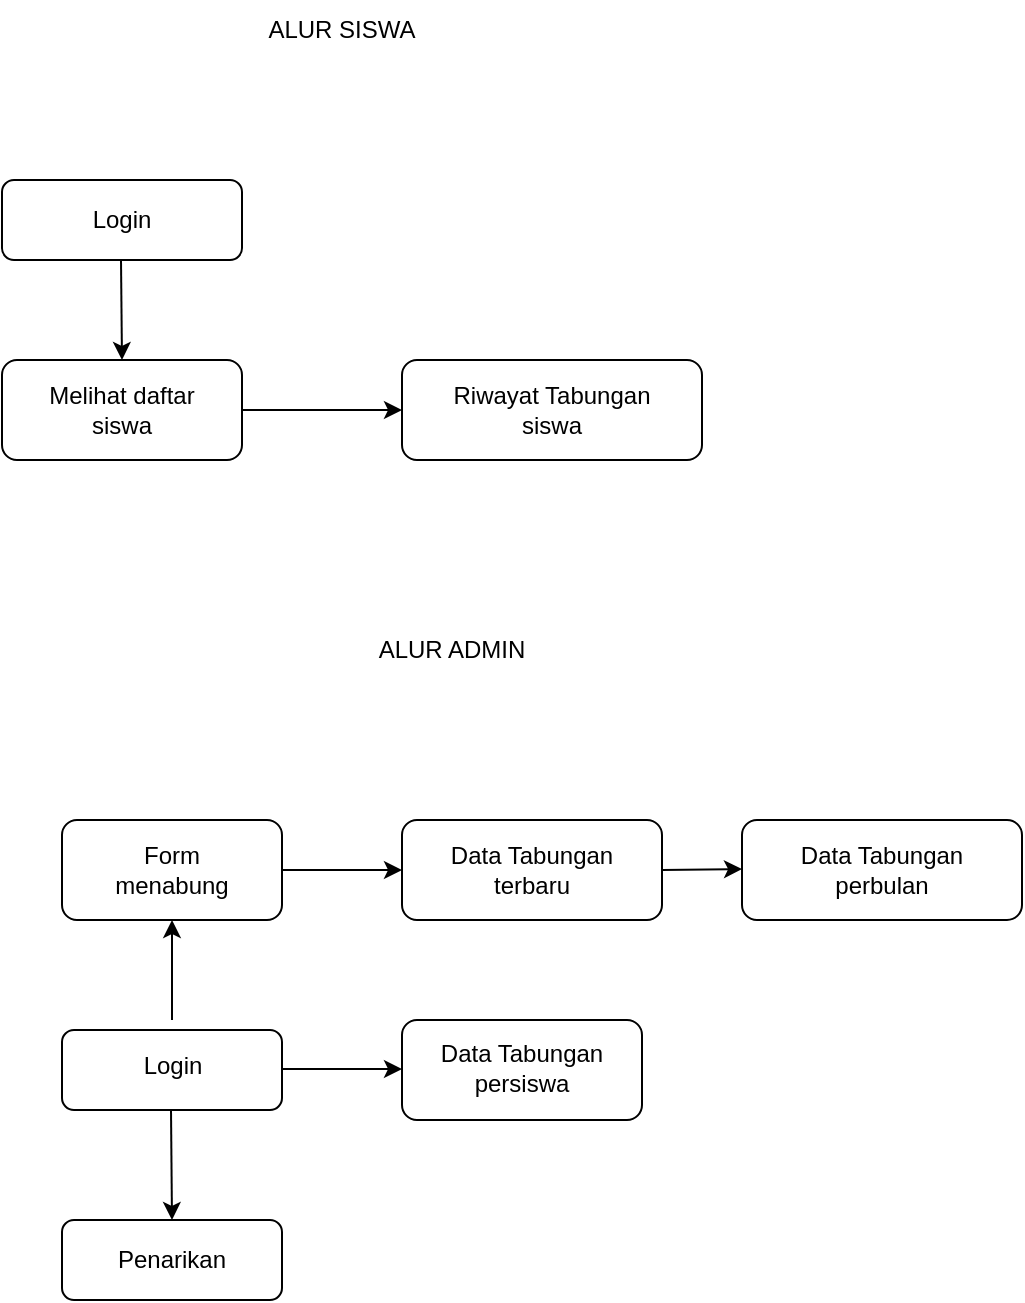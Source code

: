 <mxfile version="24.7.6">
  <diagram name="Page-1" id="GJt5DmuE_Lq-c17eTDyo">
    <mxGraphModel dx="926" dy="484" grid="1" gridSize="10" guides="1" tooltips="1" connect="1" arrows="1" fold="1" page="1" pageScale="1" pageWidth="850" pageHeight="1100" math="0" shadow="0">
      <root>
        <mxCell id="0" />
        <mxCell id="1" parent="0" />
        <mxCell id="fIRa87HKORLgPmfXQK8H-1" value="" style="rounded=1;whiteSpace=wrap;html=1;" vertex="1" parent="1">
          <mxGeometry x="30" y="270" width="120" height="40" as="geometry" />
        </mxCell>
        <mxCell id="fIRa87HKORLgPmfXQK8H-2" value="Login" style="text;html=1;align=center;verticalAlign=middle;whiteSpace=wrap;rounded=0;" vertex="1" parent="1">
          <mxGeometry x="60" y="275" width="60" height="30" as="geometry" />
        </mxCell>
        <mxCell id="fIRa87HKORLgPmfXQK8H-4" value="" style="rounded=1;whiteSpace=wrap;html=1;" vertex="1" parent="1">
          <mxGeometry x="30" y="360" width="120" height="50" as="geometry" />
        </mxCell>
        <mxCell id="fIRa87HKORLgPmfXQK8H-5" value="Melihat daftar siswa" style="text;html=1;align=center;verticalAlign=middle;whiteSpace=wrap;rounded=0;" vertex="1" parent="1">
          <mxGeometry x="45" y="370" width="90" height="30" as="geometry" />
        </mxCell>
        <mxCell id="fIRa87HKORLgPmfXQK8H-7" value="" style="rounded=1;whiteSpace=wrap;html=1;" vertex="1" parent="1">
          <mxGeometry x="230" y="360" width="150" height="50" as="geometry" />
        </mxCell>
        <mxCell id="fIRa87HKORLgPmfXQK8H-8" value="Riwayat Tabungan siswa" style="text;html=1;align=center;verticalAlign=middle;whiteSpace=wrap;rounded=0;" vertex="1" parent="1">
          <mxGeometry x="245" y="370" width="120" height="30" as="geometry" />
        </mxCell>
        <mxCell id="fIRa87HKORLgPmfXQK8H-9" value="ALUR SISWA" style="text;html=1;align=center;verticalAlign=middle;whiteSpace=wrap;rounded=0;" vertex="1" parent="1">
          <mxGeometry x="155" y="180" width="90" height="30" as="geometry" />
        </mxCell>
        <mxCell id="fIRa87HKORLgPmfXQK8H-12" value="" style="endArrow=classic;html=1;rounded=0;entryX=0;entryY=0.5;entryDx=0;entryDy=0;exitX=1;exitY=0.5;exitDx=0;exitDy=0;" edge="1" parent="1" source="fIRa87HKORLgPmfXQK8H-4" target="fIRa87HKORLgPmfXQK8H-7">
          <mxGeometry width="50" height="50" relative="1" as="geometry">
            <mxPoint x="150" y="387.5" as="sourcePoint" />
            <mxPoint x="230" y="382.5" as="targetPoint" />
          </mxGeometry>
        </mxCell>
        <mxCell id="fIRa87HKORLgPmfXQK8H-13" value="" style="endArrow=classic;html=1;rounded=0;" edge="1" parent="1">
          <mxGeometry width="50" height="50" relative="1" as="geometry">
            <mxPoint x="89.5" y="310" as="sourcePoint" />
            <mxPoint x="90" y="360" as="targetPoint" />
          </mxGeometry>
        </mxCell>
        <mxCell id="fIRa87HKORLgPmfXQK8H-17" value="ALUR ADMIN" style="text;html=1;align=center;verticalAlign=middle;whiteSpace=wrap;rounded=0;" vertex="1" parent="1">
          <mxGeometry x="210" y="490" width="90" height="30" as="geometry" />
        </mxCell>
        <mxCell id="fIRa87HKORLgPmfXQK8H-18" value="" style="rounded=1;whiteSpace=wrap;html=1;" vertex="1" parent="1">
          <mxGeometry x="60" y="590" width="110" height="50" as="geometry" />
        </mxCell>
        <mxCell id="fIRa87HKORLgPmfXQK8H-19" value="Form menabung" style="text;html=1;align=center;verticalAlign=middle;whiteSpace=wrap;rounded=0;" vertex="1" parent="1">
          <mxGeometry x="80" y="600" width="70" height="30" as="geometry" />
        </mxCell>
        <mxCell id="fIRa87HKORLgPmfXQK8H-21" value="" style="rounded=1;whiteSpace=wrap;html=1;" vertex="1" parent="1">
          <mxGeometry x="60" y="695" width="110" height="40" as="geometry" />
        </mxCell>
        <mxCell id="fIRa87HKORLgPmfXQK8H-22" value="Login" style="text;html=1;align=center;verticalAlign=middle;whiteSpace=wrap;rounded=0;" vertex="1" parent="1">
          <mxGeometry x="67.5" y="695" width="95" height="35" as="geometry" />
        </mxCell>
        <mxCell id="fIRa87HKORLgPmfXQK8H-23" value="" style="rounded=1;whiteSpace=wrap;html=1;" vertex="1" parent="1">
          <mxGeometry x="230" y="590" width="130" height="50" as="geometry" />
        </mxCell>
        <mxCell id="fIRa87HKORLgPmfXQK8H-24" value="Data Tabungan terbaru" style="text;html=1;align=center;verticalAlign=middle;whiteSpace=wrap;rounded=0;" vertex="1" parent="1">
          <mxGeometry x="235" y="600" width="120" height="30" as="geometry" />
        </mxCell>
        <mxCell id="fIRa87HKORLgPmfXQK8H-25" value="" style="rounded=1;whiteSpace=wrap;html=1;" vertex="1" parent="1">
          <mxGeometry x="400" y="590" width="140" height="50" as="geometry" />
        </mxCell>
        <mxCell id="fIRa87HKORLgPmfXQK8H-26" value="Data Tabungan perbulan" style="text;html=1;align=center;verticalAlign=middle;whiteSpace=wrap;rounded=0;" vertex="1" parent="1">
          <mxGeometry x="425" y="600" width="90" height="30" as="geometry" />
        </mxCell>
        <mxCell id="fIRa87HKORLgPmfXQK8H-28" value="" style="rounded=1;whiteSpace=wrap;html=1;" vertex="1" parent="1">
          <mxGeometry x="230" y="690" width="120" height="50" as="geometry" />
        </mxCell>
        <mxCell id="fIRa87HKORLgPmfXQK8H-29" value="Data Tabungan persiswa" style="text;html=1;align=center;verticalAlign=middle;whiteSpace=wrap;rounded=0;" vertex="1" parent="1">
          <mxGeometry x="240" y="697.5" width="100" height="32.5" as="geometry" />
        </mxCell>
        <mxCell id="fIRa87HKORLgPmfXQK8H-31" value="" style="rounded=1;whiteSpace=wrap;html=1;" vertex="1" parent="1">
          <mxGeometry x="60" y="790" width="110" height="40" as="geometry" />
        </mxCell>
        <mxCell id="fIRa87HKORLgPmfXQK8H-32" value="Penarikan" style="text;html=1;align=center;verticalAlign=middle;whiteSpace=wrap;rounded=0;" vertex="1" parent="1">
          <mxGeometry x="85" y="795" width="60" height="30" as="geometry" />
        </mxCell>
        <mxCell id="fIRa87HKORLgPmfXQK8H-33" value="" style="endArrow=classic;html=1;rounded=0;exitX=1;exitY=0.5;exitDx=0;exitDy=0;" edge="1" parent="1" source="fIRa87HKORLgPmfXQK8H-18">
          <mxGeometry width="50" height="50" relative="1" as="geometry">
            <mxPoint x="170" y="620" as="sourcePoint" />
            <mxPoint x="230" y="615" as="targetPoint" />
          </mxGeometry>
        </mxCell>
        <mxCell id="fIRa87HKORLgPmfXQK8H-36" value="" style="endArrow=classic;html=1;rounded=0;exitX=1;exitY=0.5;exitDx=0;exitDy=0;" edge="1" parent="1" source="fIRa87HKORLgPmfXQK8H-23">
          <mxGeometry width="50" height="50" relative="1" as="geometry">
            <mxPoint x="340" y="614.5" as="sourcePoint" />
            <mxPoint x="400" y="614.5" as="targetPoint" />
          </mxGeometry>
        </mxCell>
        <mxCell id="fIRa87HKORLgPmfXQK8H-37" value="" style="endArrow=classic;html=1;rounded=0;exitX=1;exitY=0.5;exitDx=0;exitDy=0;" edge="1" parent="1">
          <mxGeometry width="50" height="50" relative="1" as="geometry">
            <mxPoint x="170" y="714.5" as="sourcePoint" />
            <mxPoint x="230" y="714.5" as="targetPoint" />
          </mxGeometry>
        </mxCell>
        <mxCell id="fIRa87HKORLgPmfXQK8H-38" value="" style="endArrow=classic;html=1;rounded=0;entryX=0.5;entryY=1;entryDx=0;entryDy=0;" edge="1" parent="1" target="fIRa87HKORLgPmfXQK8H-18">
          <mxGeometry width="50" height="50" relative="1" as="geometry">
            <mxPoint x="115" y="690" as="sourcePoint" />
            <mxPoint x="150" y="670" as="targetPoint" />
          </mxGeometry>
        </mxCell>
        <mxCell id="fIRa87HKORLgPmfXQK8H-39" value="" style="endArrow=classic;html=1;rounded=0;exitX=1;exitY=0.5;exitDx=0;exitDy=0;entryX=0.5;entryY=0;entryDx=0;entryDy=0;" edge="1" parent="1">
          <mxGeometry width="50" height="50" relative="1" as="geometry">
            <mxPoint x="114.5" y="735" as="sourcePoint" />
            <mxPoint x="115" y="790" as="targetPoint" />
          </mxGeometry>
        </mxCell>
      </root>
    </mxGraphModel>
  </diagram>
</mxfile>
